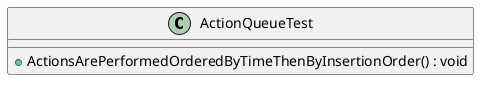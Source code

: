@startuml
class ActionQueueTest {
    + ActionsArePerformedOrderedByTimeThenByInsertionOrder() : void
}
@enduml
